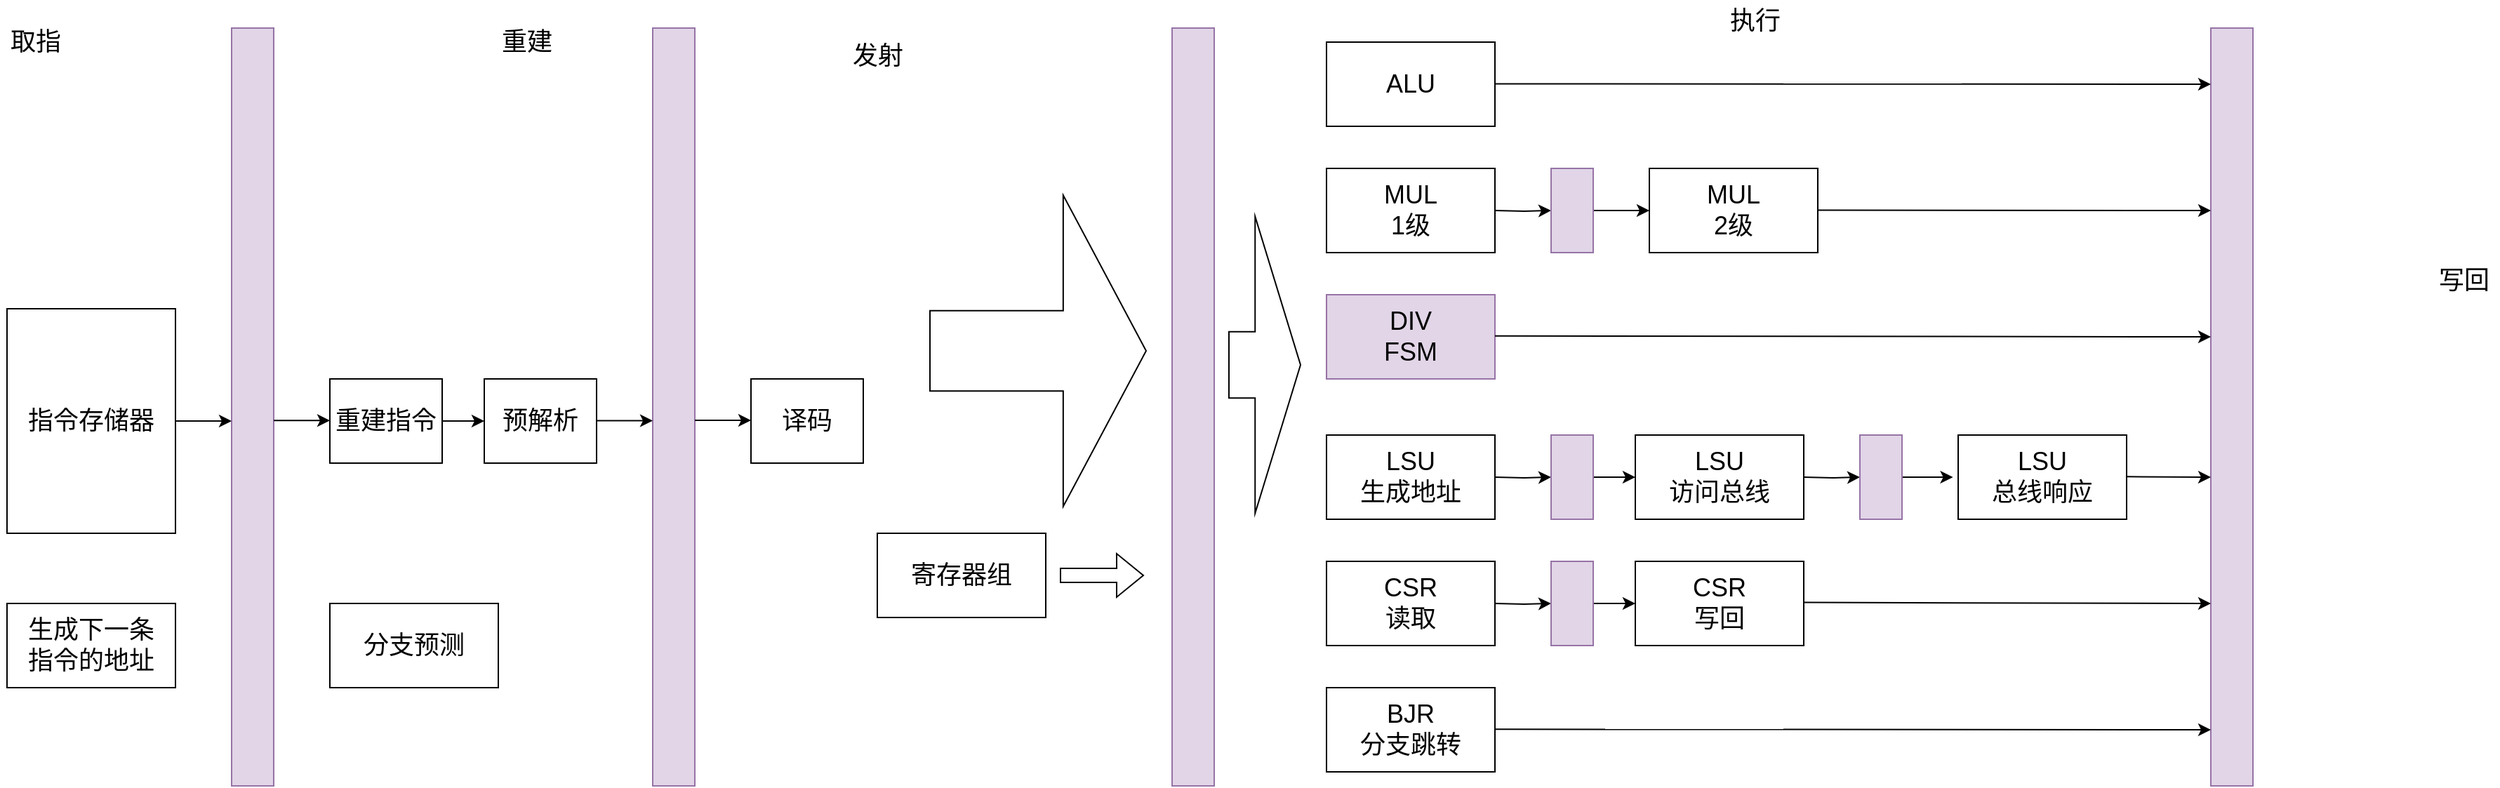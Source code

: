 <mxfile version="18.0.7" type="github">
  <diagram id="HJUzJ6McKahhp_3FXvlt" name="第 1 页">
    <mxGraphModel dx="1303" dy="1949" grid="1" gridSize="10" guides="1" tooltips="1" connect="1" arrows="1" fold="1" page="1" pageScale="1" pageWidth="827" pageHeight="1169" math="0" shadow="0">
      <root>
        <mxCell id="0" />
        <mxCell id="1" parent="0" />
        <mxCell id="mor9z2pGq-QIeC3wmnQq-1" value="指令存储器" style="rounded=0;whiteSpace=wrap;html=1;fontSize=18;" vertex="1" parent="1">
          <mxGeometry x="170" y="140" width="120" height="160" as="geometry" />
        </mxCell>
        <mxCell id="mor9z2pGq-QIeC3wmnQq-2" value="生成下一条&lt;br&gt;指令的地址" style="whiteSpace=wrap;html=1;fontSize=18;" vertex="1" parent="1">
          <mxGeometry x="170" y="350" width="120" height="60" as="geometry" />
        </mxCell>
        <mxCell id="mor9z2pGq-QIeC3wmnQq-3" value="" style="rounded=0;whiteSpace=wrap;html=1;fontSize=18;fillColor=#e1d5e7;strokeColor=#9673a6;" vertex="1" parent="1">
          <mxGeometry x="330" y="-60" width="30" height="540" as="geometry" />
        </mxCell>
        <mxCell id="mor9z2pGq-QIeC3wmnQq-4" value="" style="endArrow=classic;html=1;rounded=0;fontSize=18;" edge="1" parent="1">
          <mxGeometry width="50" height="50" relative="1" as="geometry">
            <mxPoint x="290" y="220" as="sourcePoint" />
            <mxPoint x="330" y="220" as="targetPoint" />
          </mxGeometry>
        </mxCell>
        <mxCell id="mor9z2pGq-QIeC3wmnQq-5" value="分支预测" style="rounded=0;whiteSpace=wrap;html=1;fontSize=18;" vertex="1" parent="1">
          <mxGeometry x="400" y="350" width="120" height="60" as="geometry" />
        </mxCell>
        <mxCell id="mor9z2pGq-QIeC3wmnQq-11" style="edgeStyle=orthogonalEdgeStyle;rounded=0;orthogonalLoop=1;jettySize=auto;html=1;exitX=1;exitY=0.5;exitDx=0;exitDy=0;entryX=0;entryY=0.5;entryDx=0;entryDy=0;fontSize=18;" edge="1" parent="1" source="mor9z2pGq-QIeC3wmnQq-9" target="mor9z2pGq-QIeC3wmnQq-10">
          <mxGeometry relative="1" as="geometry" />
        </mxCell>
        <mxCell id="mor9z2pGq-QIeC3wmnQq-9" value="重建指令" style="rounded=0;whiteSpace=wrap;html=1;fontSize=18;" vertex="1" parent="1">
          <mxGeometry x="400" y="190" width="80" height="60" as="geometry" />
        </mxCell>
        <mxCell id="mor9z2pGq-QIeC3wmnQq-10" value="预解析" style="rounded=0;whiteSpace=wrap;html=1;fontSize=18;" vertex="1" parent="1">
          <mxGeometry x="510" y="190" width="80" height="60" as="geometry" />
        </mxCell>
        <mxCell id="mor9z2pGq-QIeC3wmnQq-12" value="" style="endArrow=classic;html=1;rounded=0;fontSize=18;" edge="1" parent="1">
          <mxGeometry width="50" height="50" relative="1" as="geometry">
            <mxPoint x="360" y="219.66" as="sourcePoint" />
            <mxPoint x="400" y="219.66" as="targetPoint" />
          </mxGeometry>
        </mxCell>
        <mxCell id="mor9z2pGq-QIeC3wmnQq-13" value="" style="rounded=0;whiteSpace=wrap;html=1;fontSize=18;fillColor=#e1d5e7;strokeColor=#9673a6;" vertex="1" parent="1">
          <mxGeometry x="630" y="-60" width="30" height="540" as="geometry" />
        </mxCell>
        <mxCell id="mor9z2pGq-QIeC3wmnQq-14" value="" style="endArrow=classic;html=1;rounded=0;fontSize=18;" edge="1" parent="1">
          <mxGeometry width="50" height="50" relative="1" as="geometry">
            <mxPoint x="590" y="219.8" as="sourcePoint" />
            <mxPoint x="630" y="219.8" as="targetPoint" />
          </mxGeometry>
        </mxCell>
        <mxCell id="mor9z2pGq-QIeC3wmnQq-16" value="译码" style="rounded=0;whiteSpace=wrap;html=1;fontSize=18;" vertex="1" parent="1">
          <mxGeometry x="700" y="190" width="80" height="60" as="geometry" />
        </mxCell>
        <mxCell id="mor9z2pGq-QIeC3wmnQq-17" value="寄存器组" style="rounded=0;whiteSpace=wrap;html=1;fontSize=18;" vertex="1" parent="1">
          <mxGeometry x="790" y="300" width="120" height="60" as="geometry" />
        </mxCell>
        <mxCell id="mor9z2pGq-QIeC3wmnQq-18" value="" style="endArrow=classic;html=1;rounded=0;fontSize=18;" edge="1" parent="1">
          <mxGeometry width="50" height="50" relative="1" as="geometry">
            <mxPoint x="660" y="219.5" as="sourcePoint" />
            <mxPoint x="700" y="219.5" as="targetPoint" />
          </mxGeometry>
        </mxCell>
        <mxCell id="mor9z2pGq-QIeC3wmnQq-19" value="取指" style="text;html=1;align=center;verticalAlign=middle;resizable=0;points=[];autosize=1;strokeColor=none;fillColor=none;fontSize=18;" vertex="1" parent="1">
          <mxGeometry x="165" y="-65" width="50" height="30" as="geometry" />
        </mxCell>
        <mxCell id="mor9z2pGq-QIeC3wmnQq-20" value="重建" style="text;html=1;align=center;verticalAlign=middle;resizable=0;points=[];autosize=1;strokeColor=none;fillColor=none;fontSize=18;" vertex="1" parent="1">
          <mxGeometry x="515" y="-65" width="50" height="30" as="geometry" />
        </mxCell>
        <mxCell id="mor9z2pGq-QIeC3wmnQq-22" value="发射" style="text;html=1;align=center;verticalAlign=middle;resizable=0;points=[];autosize=1;strokeColor=none;fillColor=none;fontSize=18;" vertex="1" parent="1">
          <mxGeometry x="765" y="-55" width="50" height="30" as="geometry" />
        </mxCell>
        <mxCell id="mor9z2pGq-QIeC3wmnQq-23" value="" style="rounded=0;whiteSpace=wrap;html=1;fontSize=18;fillColor=#e1d5e7;strokeColor=#9673a6;" vertex="1" parent="1">
          <mxGeometry x="1000" y="-60" width="30" height="540" as="geometry" />
        </mxCell>
        <mxCell id="mor9z2pGq-QIeC3wmnQq-24" value="ALU" style="rounded=0;whiteSpace=wrap;html=1;fontSize=18;" vertex="1" parent="1">
          <mxGeometry x="1110" y="-50" width="120" height="60" as="geometry" />
        </mxCell>
        <mxCell id="mor9z2pGq-QIeC3wmnQq-25" value="DIV&lt;br&gt;FSM" style="rounded=0;whiteSpace=wrap;html=1;fontSize=18;fillColor=#e1d5e7;strokeColor=#9673a6;" vertex="1" parent="1">
          <mxGeometry x="1110" y="130" width="120" height="60" as="geometry" />
        </mxCell>
        <mxCell id="mor9z2pGq-QIeC3wmnQq-26" value="MUL&lt;br&gt;1级" style="rounded=0;whiteSpace=wrap;html=1;fontSize=18;" vertex="1" parent="1">
          <mxGeometry x="1110" y="40" width="120" height="60" as="geometry" />
        </mxCell>
        <mxCell id="mor9z2pGq-QIeC3wmnQq-27" value="BJR&lt;br&gt;分支跳转" style="rounded=0;whiteSpace=wrap;html=1;fontSize=18;" vertex="1" parent="1">
          <mxGeometry x="1110" y="410" width="120" height="60" as="geometry" />
        </mxCell>
        <mxCell id="mor9z2pGq-QIeC3wmnQq-28" value="LSU&lt;br&gt;生成地址" style="rounded=0;whiteSpace=wrap;html=1;fontSize=18;" vertex="1" parent="1">
          <mxGeometry x="1110" y="230" width="120" height="60" as="geometry" />
        </mxCell>
        <mxCell id="mor9z2pGq-QIeC3wmnQq-29" value="CSR&lt;br&gt;读取" style="rounded=0;whiteSpace=wrap;html=1;fontSize=18;" vertex="1" parent="1">
          <mxGeometry x="1110" y="320" width="120" height="60" as="geometry" />
        </mxCell>
        <mxCell id="mor9z2pGq-QIeC3wmnQq-32" style="edgeStyle=orthogonalEdgeStyle;rounded=0;orthogonalLoop=1;jettySize=auto;html=1;exitX=1;exitY=0.5;exitDx=0;exitDy=0;entryX=0;entryY=0.5;entryDx=0;entryDy=0;fontSize=18;" edge="1" parent="1" target="mor9z2pGq-QIeC3wmnQq-33">
          <mxGeometry relative="1" as="geometry">
            <mxPoint x="1230" y="70" as="sourcePoint" />
          </mxGeometry>
        </mxCell>
        <mxCell id="mor9z2pGq-QIeC3wmnQq-37" style="edgeStyle=orthogonalEdgeStyle;rounded=0;orthogonalLoop=1;jettySize=auto;html=1;exitX=1;exitY=0.5;exitDx=0;exitDy=0;entryX=0;entryY=0.5;entryDx=0;entryDy=0;fontSize=18;" edge="1" parent="1" source="mor9z2pGq-QIeC3wmnQq-33" target="mor9z2pGq-QIeC3wmnQq-34">
          <mxGeometry relative="1" as="geometry" />
        </mxCell>
        <mxCell id="mor9z2pGq-QIeC3wmnQq-33" value="" style="rounded=0;whiteSpace=wrap;html=1;fontSize=18;fillColor=#e1d5e7;strokeColor=#9673a6;" vertex="1" parent="1">
          <mxGeometry x="1270" y="40" width="30" height="60" as="geometry" />
        </mxCell>
        <mxCell id="mor9z2pGq-QIeC3wmnQq-34" value="MUL&lt;br&gt;2级" style="rounded=0;whiteSpace=wrap;html=1;fontSize=18;" vertex="1" parent="1">
          <mxGeometry x="1340" y="40" width="120" height="60" as="geometry" />
        </mxCell>
        <mxCell id="mor9z2pGq-QIeC3wmnQq-41" style="edgeStyle=orthogonalEdgeStyle;rounded=0;orthogonalLoop=1;jettySize=auto;html=1;exitX=1;exitY=0.5;exitDx=0;exitDy=0;entryX=0;entryY=0.5;entryDx=0;entryDy=0;fontSize=18;" edge="1" parent="1" target="mor9z2pGq-QIeC3wmnQq-42">
          <mxGeometry relative="1" as="geometry">
            <mxPoint x="1230" y="260" as="sourcePoint" />
          </mxGeometry>
        </mxCell>
        <mxCell id="mor9z2pGq-QIeC3wmnQq-55" style="edgeStyle=orthogonalEdgeStyle;rounded=0;orthogonalLoop=1;jettySize=auto;html=1;exitX=1;exitY=0.5;exitDx=0;exitDy=0;entryX=0;entryY=0.5;entryDx=0;entryDy=0;fontSize=18;" edge="1" parent="1" source="mor9z2pGq-QIeC3wmnQq-42" target="mor9z2pGq-QIeC3wmnQq-49">
          <mxGeometry relative="1" as="geometry" />
        </mxCell>
        <mxCell id="mor9z2pGq-QIeC3wmnQq-42" value="" style="rounded=0;whiteSpace=wrap;html=1;fontSize=18;fillColor=#e1d5e7;strokeColor=#9673a6;" vertex="1" parent="1">
          <mxGeometry x="1270" y="230" width="30" height="60" as="geometry" />
        </mxCell>
        <mxCell id="mor9z2pGq-QIeC3wmnQq-45" style="edgeStyle=orthogonalEdgeStyle;rounded=0;orthogonalLoop=1;jettySize=auto;html=1;exitX=1;exitY=0.5;exitDx=0;exitDy=0;entryX=0;entryY=0.5;entryDx=0;entryDy=0;fontSize=18;" edge="1" parent="1" target="mor9z2pGq-QIeC3wmnQq-46">
          <mxGeometry relative="1" as="geometry">
            <mxPoint x="1230" y="350" as="sourcePoint" />
          </mxGeometry>
        </mxCell>
        <mxCell id="mor9z2pGq-QIeC3wmnQq-60" style="edgeStyle=orthogonalEdgeStyle;rounded=0;orthogonalLoop=1;jettySize=auto;html=1;exitX=1;exitY=0.5;exitDx=0;exitDy=0;entryX=0;entryY=0.5;entryDx=0;entryDy=0;fontSize=18;" edge="1" parent="1" source="mor9z2pGq-QIeC3wmnQq-46" target="mor9z2pGq-QIeC3wmnQq-57">
          <mxGeometry relative="1" as="geometry" />
        </mxCell>
        <mxCell id="mor9z2pGq-QIeC3wmnQq-46" value="" style="rounded=0;whiteSpace=wrap;html=1;fontSize=18;fillColor=#e1d5e7;strokeColor=#9673a6;" vertex="1" parent="1">
          <mxGeometry x="1270" y="320" width="30" height="60" as="geometry" />
        </mxCell>
        <mxCell id="mor9z2pGq-QIeC3wmnQq-49" value="LSU&lt;br&gt;访问总线" style="rounded=0;whiteSpace=wrap;html=1;fontSize=18;" vertex="1" parent="1">
          <mxGeometry x="1330" y="230" width="120" height="60" as="geometry" />
        </mxCell>
        <mxCell id="mor9z2pGq-QIeC3wmnQq-50" style="edgeStyle=orthogonalEdgeStyle;rounded=0;orthogonalLoop=1;jettySize=auto;html=1;exitX=1;exitY=0.5;exitDx=0;exitDy=0;entryX=0;entryY=0.5;entryDx=0;entryDy=0;fontSize=18;" edge="1" parent="1" target="mor9z2pGq-QIeC3wmnQq-51">
          <mxGeometry relative="1" as="geometry">
            <mxPoint x="1450" y="260" as="sourcePoint" />
          </mxGeometry>
        </mxCell>
        <mxCell id="mor9z2pGq-QIeC3wmnQq-56" style="edgeStyle=orthogonalEdgeStyle;rounded=0;orthogonalLoop=1;jettySize=auto;html=1;exitX=1;exitY=0.5;exitDx=0;exitDy=0;entryX=-0.031;entryY=0.489;entryDx=0;entryDy=0;entryPerimeter=0;fontSize=18;" edge="1" parent="1" source="mor9z2pGq-QIeC3wmnQq-51" target="mor9z2pGq-QIeC3wmnQq-52">
          <mxGeometry relative="1" as="geometry" />
        </mxCell>
        <mxCell id="mor9z2pGq-QIeC3wmnQq-51" value="" style="rounded=0;whiteSpace=wrap;html=1;fontSize=18;fillColor=#e1d5e7;strokeColor=#9673a6;" vertex="1" parent="1">
          <mxGeometry x="1490" y="230" width="30" height="60" as="geometry" />
        </mxCell>
        <mxCell id="mor9z2pGq-QIeC3wmnQq-52" value="LSU&lt;br&gt;总线响应" style="rounded=0;whiteSpace=wrap;html=1;fontSize=18;" vertex="1" parent="1">
          <mxGeometry x="1560" y="230" width="120" height="60" as="geometry" />
        </mxCell>
        <mxCell id="mor9z2pGq-QIeC3wmnQq-57" value="CSR&lt;br&gt;写回" style="rounded=0;whiteSpace=wrap;html=1;fontSize=18;" vertex="1" parent="1">
          <mxGeometry x="1330" y="320" width="120" height="60" as="geometry" />
        </mxCell>
        <mxCell id="mor9z2pGq-QIeC3wmnQq-61" value="" style="shape=flexArrow;endArrow=classic;html=1;rounded=0;fontSize=18;endWidth=163.448;endSize=19.359;width=57.241;" edge="1" parent="1">
          <mxGeometry width="50" height="50" relative="1" as="geometry">
            <mxPoint x="827" y="170" as="sourcePoint" />
            <mxPoint x="982" y="170" as="targetPoint" />
          </mxGeometry>
        </mxCell>
        <mxCell id="mor9z2pGq-QIeC3wmnQq-62" value="" style="shape=flexArrow;endArrow=classic;html=1;rounded=0;fontSize=18;" edge="1" parent="1">
          <mxGeometry width="50" height="50" relative="1" as="geometry">
            <mxPoint x="920" y="330" as="sourcePoint" />
            <mxPoint x="980" y="330" as="targetPoint" />
          </mxGeometry>
        </mxCell>
        <mxCell id="mor9z2pGq-QIeC3wmnQq-65" value="" style="rounded=0;whiteSpace=wrap;html=1;fontSize=18;fillColor=#e1d5e7;strokeColor=#9673a6;" vertex="1" parent="1">
          <mxGeometry x="1740" y="-60" width="30" height="540" as="geometry" />
        </mxCell>
        <mxCell id="mor9z2pGq-QIeC3wmnQq-66" value="" style="shape=flexArrow;endArrow=classic;html=1;rounded=0;fontSize=18;endWidth=163.448;endSize=10.457;width=47.143;" edge="1" parent="1">
          <mxGeometry width="50" height="50" relative="1" as="geometry">
            <mxPoint x="1040" y="180" as="sourcePoint" />
            <mxPoint x="1092" y="180" as="targetPoint" />
          </mxGeometry>
        </mxCell>
        <mxCell id="mor9z2pGq-QIeC3wmnQq-67" value="" style="endArrow=classic;html=1;rounded=0;fontSize=18;" edge="1" parent="1">
          <mxGeometry width="50" height="50" relative="1" as="geometry">
            <mxPoint x="1230" y="439.66" as="sourcePoint" />
            <mxPoint x="1740" y="440" as="targetPoint" />
          </mxGeometry>
        </mxCell>
        <mxCell id="mor9z2pGq-QIeC3wmnQq-68" value="" style="endArrow=classic;html=1;rounded=0;fontSize=18;" edge="1" parent="1">
          <mxGeometry width="50" height="50" relative="1" as="geometry">
            <mxPoint x="1450" y="349.31" as="sourcePoint" />
            <mxPoint x="1740" y="350" as="targetPoint" />
          </mxGeometry>
        </mxCell>
        <mxCell id="mor9z2pGq-QIeC3wmnQq-69" value="" style="endArrow=classic;html=1;rounded=0;fontSize=18;" edge="1" parent="1">
          <mxGeometry width="50" height="50" relative="1" as="geometry">
            <mxPoint x="1680.0" y="259.66" as="sourcePoint" />
            <mxPoint x="1740" y="260" as="targetPoint" />
          </mxGeometry>
        </mxCell>
        <mxCell id="mor9z2pGq-QIeC3wmnQq-70" value="" style="endArrow=classic;html=1;rounded=0;fontSize=18;" edge="1" parent="1">
          <mxGeometry width="50" height="50" relative="1" as="geometry">
            <mxPoint x="1230.0" y="159.41" as="sourcePoint" />
            <mxPoint x="1740" y="160" as="targetPoint" />
          </mxGeometry>
        </mxCell>
        <mxCell id="mor9z2pGq-QIeC3wmnQq-71" value="" style="endArrow=classic;html=1;rounded=0;fontSize=18;" edge="1" parent="1">
          <mxGeometry width="50" height="50" relative="1" as="geometry">
            <mxPoint x="1460.0" y="69.77" as="sourcePoint" />
            <mxPoint x="1740" y="70" as="targetPoint" />
          </mxGeometry>
        </mxCell>
        <mxCell id="mor9z2pGq-QIeC3wmnQq-72" value="" style="endArrow=classic;html=1;rounded=0;fontSize=18;" edge="1" parent="1">
          <mxGeometry width="50" height="50" relative="1" as="geometry">
            <mxPoint x="1230.0" y="-20.23" as="sourcePoint" />
            <mxPoint x="1740" y="-20" as="targetPoint" />
          </mxGeometry>
        </mxCell>
        <mxCell id="mor9z2pGq-QIeC3wmnQq-73" value="写回" style="text;html=1;align=center;verticalAlign=middle;resizable=0;points=[];autosize=1;strokeColor=none;fillColor=none;fontSize=18;" vertex="1" parent="1">
          <mxGeometry x="1895" y="105" width="50" height="30" as="geometry" />
        </mxCell>
        <mxCell id="mor9z2pGq-QIeC3wmnQq-74" value="执行" style="text;html=1;align=center;verticalAlign=middle;resizable=0;points=[];autosize=1;strokeColor=none;fillColor=none;fontSize=18;" vertex="1" parent="1">
          <mxGeometry x="1390" y="-80" width="50" height="30" as="geometry" />
        </mxCell>
      </root>
    </mxGraphModel>
  </diagram>
</mxfile>
